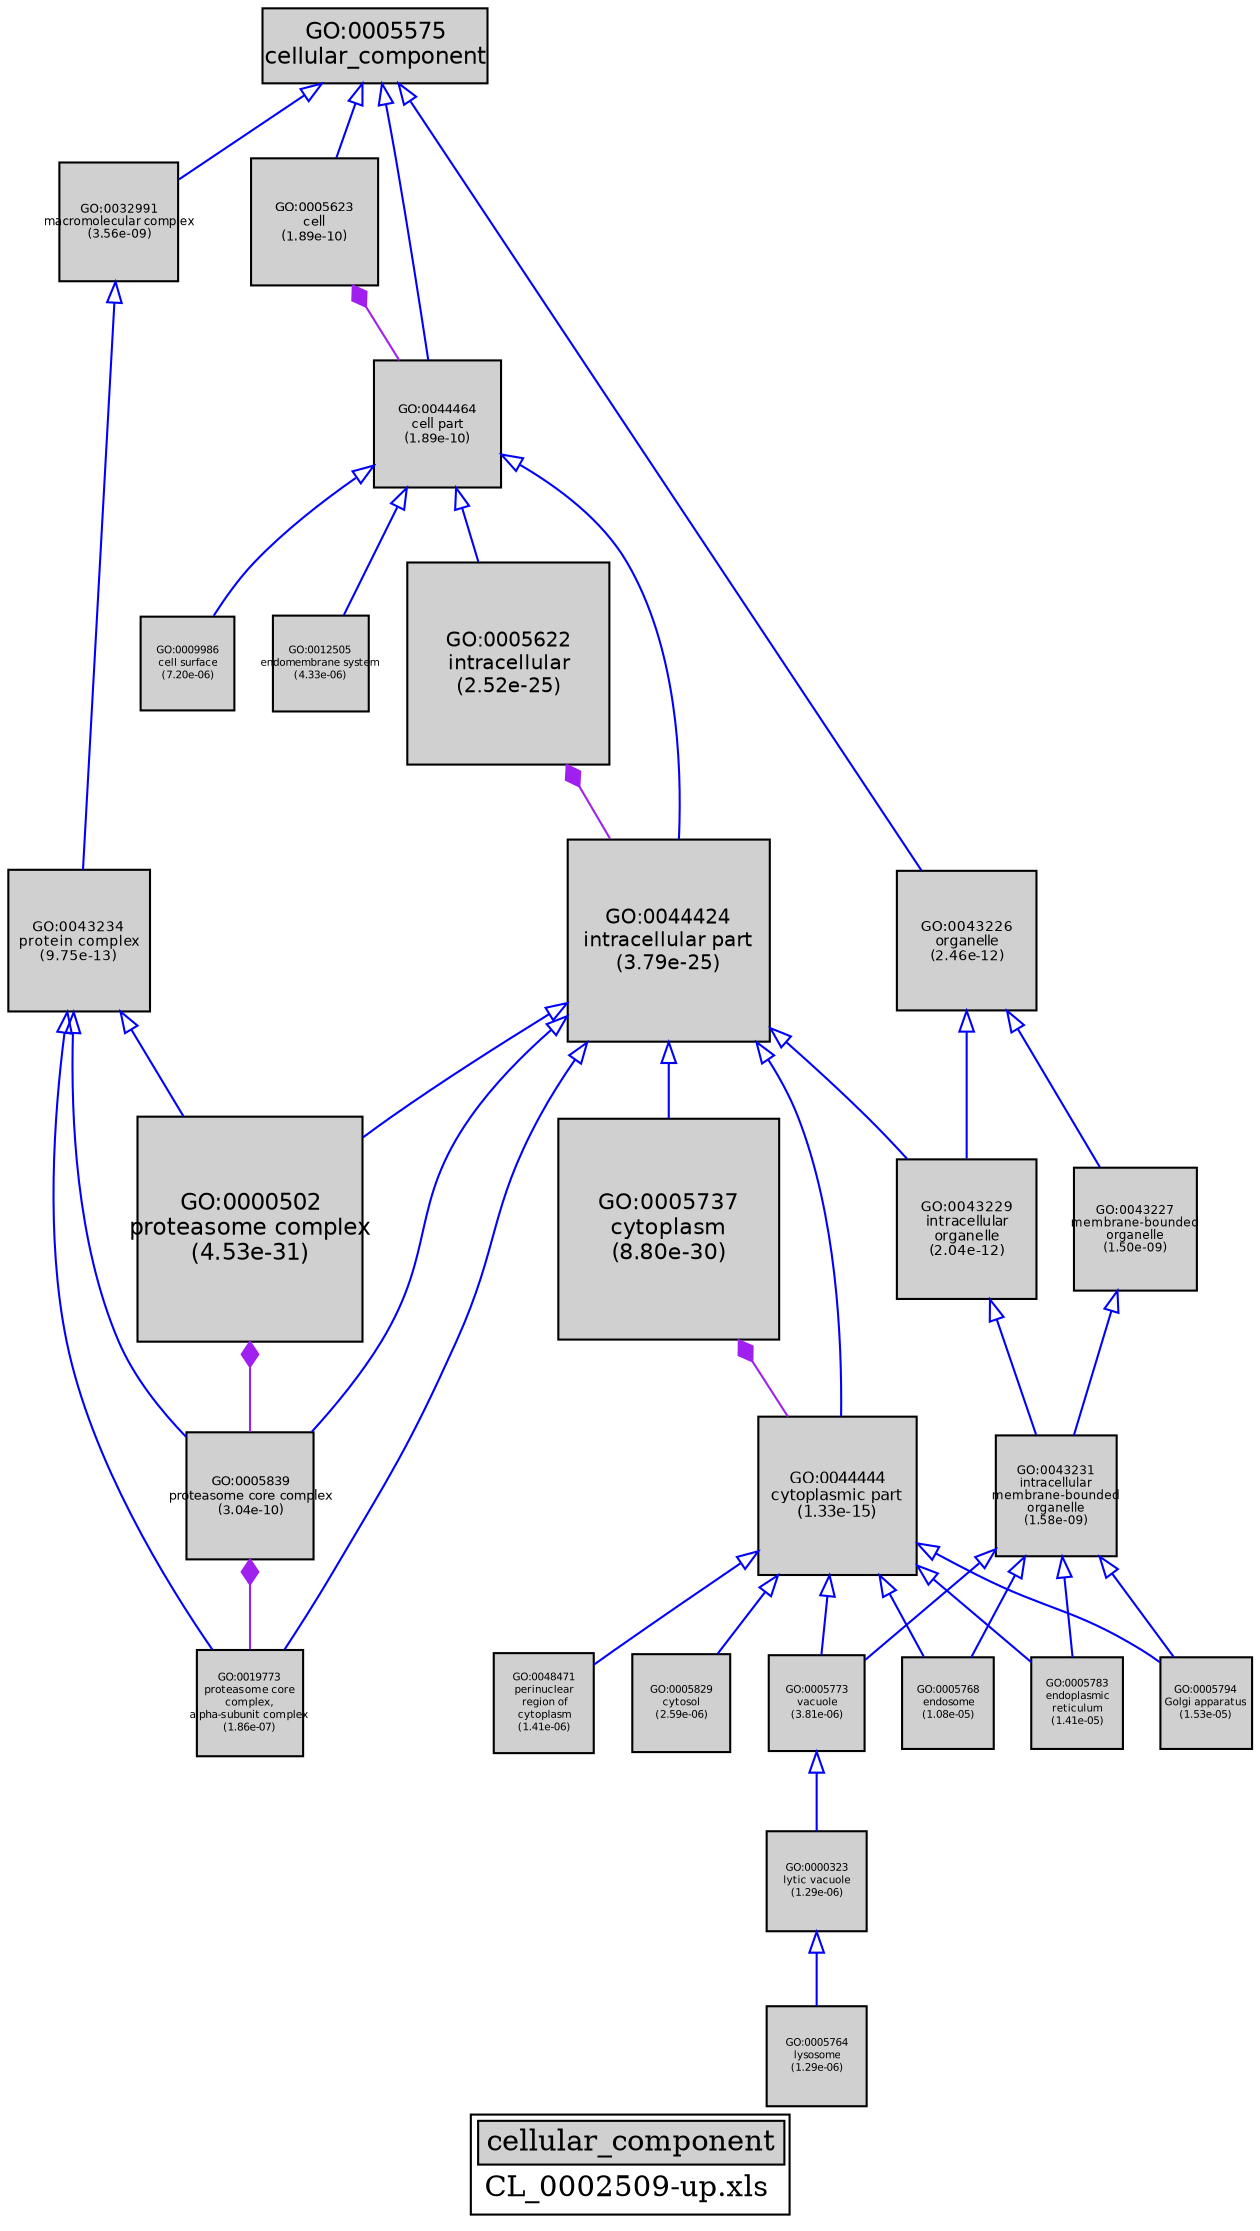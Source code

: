 digraph "cellular_component" {
graph [ bgcolor = "#FFFFFF", label = <<TABLE COLOR="black" BGCOLOR="white"><TR><TD COLSPAN="2" BGCOLOR="#D0D0D0"><FONT COLOR="black">cellular_component</FONT></TD></TR><TR><TD BORDER="0">CL_0002509-up.xls</TD></TR></TABLE>> ];
node [ fontname = "Helvetica" ];

subgraph "nodes" {

node [ style = "filled", fixedsize = "true", width = 1, shape = "box", fontsize = 9, fillcolor = "#D0D0D0", fontcolor = "black", color = "black" ];

"GO:0019773" [ URL = "#GO:0019773", label = <<TABLE BORDER="0"><TR><TD>GO:0019773<BR/>proteasome core<BR/>complex,<BR/>alpha-subunit complex<BR/>(1.86e-07)</TD></TR></TABLE>>, width = 0.711972326956, shape = "box", fontsize = 5.12620075409, height = 0.711972326956 ];
"GO:0032991" [ URL = "#GO:0032991", label = <<TABLE BORDER="0"><TR><TD>GO:0032991<BR/>macromolecular complex<BR/>(3.56e-09)</TD></TR></TABLE>>, width = 0.796031121517, shape = "box", fontsize = 5.73142407492, height = 0.796031121517 ];
"GO:0005623" [ URL = "#GO:0005623", label = <<TABLE BORDER="0"><TR><TD>GO:0005623<BR/>cell<BR/>(1.89e-10)</TD></TR></TABLE>>, width = 0.853156865329, shape = "box", fontsize = 6.14272943037, height = 0.853156865329 ];
"GO:0005622" [ URL = "#GO:0005622", label = <<TABLE BORDER="0"><TR><TD>GO:0005622<BR/>intracellular<BR/>(2.52e-25)</TD></TR></TABLE>>, width = 1.35125932634, shape = "box", fontsize = 9.72906714962, height = 1.35125932634 ];
"GO:0005575" [ URL = "#GO:0005575", label = <<TABLE BORDER="0"><TR><TD>GO:0005575<BR/>cellular_component</TD></TR></TABLE>>, width = 1.5, shape = "box", fontsize = 10.8 ];
"GO:0005764" [ URL = "#GO:0005764", label = <<TABLE BORDER="0"><TR><TD>GO:0005764<BR/>lysosome<BR/>(1.29e-06)</TD></TR></TABLE>>, width = 0.666812983604, shape = "box", fontsize = 5.0, height = 0.666812983604 ];
"GO:0043226" [ URL = "#GO:0043226", label = <<TABLE BORDER="0"><TR><TD>GO:0043226<BR/>organelle<BR/>(2.46e-12)</TD></TR></TABLE>>, width = 0.93109744333, shape = "box", fontsize = 6.70390159198, height = 0.93109744333 ];
"GO:0005783" [ URL = "#GO:0005783", label = <<TABLE BORDER="0"><TR><TD>GO:0005783<BR/>endoplasmic<BR/>reticulum<BR/>(1.41e-05)</TD></TR></TABLE>>, width = 0.606680516287, shape = "box", fontsize = 5.0, height = 0.606680516287 ];
"GO:0044424" [ URL = "#GO:0044424", label = <<TABLE BORDER="0"><TR><TD>GO:0044424<BR/>intracellular part<BR/>(3.79e-25)</TD></TR></TABLE>>, width = 1.34640775312, shape = "box", fontsize = 9.69413582245, height = 1.34640775312 ];
"GO:0043229" [ URL = "#GO:0043229", label = <<TABLE BORDER="0"><TR><TD>GO:0043229<BR/>intracellular<BR/>organelle<BR/>(2.04e-12)</TD></TR></TABLE>>, width = 0.934313291165, shape = "box", fontsize = 6.72705569639, height = 0.934313291165 ];
"GO:0005794" [ URL = "#GO:0005794", label = <<TABLE BORDER="0"><TR><TD>GO:0005794<BR/>Golgi apparatus<BR/>(1.53e-05)</TD></TR></TABLE>>, width = 0.604476705377, shape = "box", fontsize = 5.0, height = 0.604476705377 ];
"GO:0044444" [ URL = "#GO:0044444", label = <<TABLE BORDER="0"><TR><TD>GO:0044444<BR/>cytoplasmic part<BR/>(1.33e-15)</TD></TR></TABLE>>, width = 1.05266739312, shape = "box", fontsize = 7.57920523044, height = 1.05266739312 ];
"GO:0043234" [ URL = "#GO:0043234", label = <<TABLE BORDER="0"><TR><TD>GO:0043234<BR/>protein complex<BR/>(9.75e-13)</TD></TR></TABLE>>, width = 0.946915650044, shape = "box", fontsize = 6.81779268032, height = 0.946915650044 ];
"GO:0005829" [ URL = "#GO:0005829", label = <<TABLE BORDER="0"><TR><TD>GO:0005829<BR/>cytosol<BR/>(2.59e-06)</TD></TR></TABLE>>, width = 0.649915475022, shape = "box", fontsize = 5.0, height = 0.649915475022 ];
"GO:0044464" [ URL = "#GO:0044464", label = <<TABLE BORDER="0"><TR><TD>GO:0044464<BR/>cell part<BR/>(1.89e-10)</TD></TR></TABLE>>, width = 0.853156865329, shape = "box", fontsize = 6.14272943037, height = 0.853156865329 ];
"GO:0005773" [ URL = "#GO:0005773", label = <<TABLE BORDER="0"><TR><TD>GO:0005773<BR/>vacuole<BR/>(3.81e-06)</TD></TR></TABLE>>, width = 0.64036363351, shape = "box", fontsize = 5.0, height = 0.64036363351 ];
"GO:0005839" [ URL = "#GO:0005839", label = <<TABLE BORDER="0"><TR><TD>GO:0005839<BR/>proteasome core complex<BR/>(3.04e-10)</TD></TR></TABLE>>, width = 0.844148265402, shape = "box", fontsize = 6.07786751089, height = 0.844148265402 ];
"GO:0000502" [ URL = "#GO:0000502", label = <<TABLE BORDER="0"><TR><TD>GO:0000502<BR/>proteasome complex<BR/>(4.53e-31)</TD></TR></TABLE>>, width = 1.5, shape = "box", fontsize = 10.8, height = 1.5 ];
"GO:0005768" [ URL = "#GO:0005768", label = <<TABLE BORDER="0"><TR><TD>GO:0005768<BR/>endosome<BR/>(1.08e-05)</TD></TR></TABLE>>, width = 0.613712740495, shape = "box", fontsize = 5.0, height = 0.613712740495 ];
"GO:0043231" [ URL = "#GO:0043231", label = <<TABLE BORDER="0"><TR><TD>GO:0043231<BR/>intracellular<BR/>membrane-bounded<BR/>organelle<BR/>(1.58e-09)</TD></TR></TABLE>>, width = 0.812243101311, shape = "box", fontsize = 5.84815032944, height = 0.812243101311 ];
"GO:0009986" [ URL = "#GO:0009986", label = <<TABLE BORDER="0"><TR><TD>GO:0009986<BR/>cell surface<BR/>(7.20e-06)</TD></TR></TABLE>>, width = 0.624202595873, shape = "box", fontsize = 5.0, height = 0.624202595873 ];
"GO:0048471" [ URL = "#GO:0048471", label = <<TABLE BORDER="0"><TR><TD>GO:0048471<BR/>perinuclear<BR/>region of<BR/>cytoplasm<BR/>(1.41e-06)</TD></TR></TABLE>>, width = 0.664685976087, shape = "box", fontsize = 5.0, height = 0.664685976087 ];
"GO:0012505" [ URL = "#GO:0012505", label = <<TABLE BORDER="0"><TR><TD>GO:0012505<BR/>endomembrane system<BR/>(4.33e-06)</TD></TR></TABLE>>, width = 0.637142965179, shape = "box", fontsize = 5.0, height = 0.637142965179 ];
"GO:0043227" [ URL = "#GO:0043227", label = <<TABLE BORDER="0"><TR><TD>GO:0043227<BR/>membrane-bounded<BR/>organelle<BR/>(1.50e-09)</TD></TR></TABLE>>, width = 0.813314344478, shape = "box", fontsize = 5.85586328024, height = 0.813314344478 ];
"GO:0005737" [ URL = "#GO:0005737", label = <<TABLE BORDER="0"><TR><TD>GO:0005737<BR/>cytoplasm<BR/>(8.80e-30)</TD></TR></TABLE>>, width = 1.46796017858, shape = "box", fontsize = 10.5693132858, height = 1.46796017858 ];
"GO:0000323" [ URL = "#GO:0000323", label = <<TABLE BORDER="0"><TR><TD>GO:0000323<BR/>lytic vacuole<BR/>(1.29e-06)</TD></TR></TABLE>>, width = 0.666812983604, shape = "box", fontsize = 5.0, height = 0.666812983604 ];
}
subgraph "edges" {


edge [ dir = "back", weight = 1 ];
subgraph "regulates" {


edge [ color = "cyan", arrowtail = "none" ];
subgraph "positive" {


edge [ color = "green", arrowtail = "vee" ];
}
subgraph "negative" {


edge [ color = "red", arrowtail = "tee" ];
}
}
subgraph "part_of" {


edge [ color = "purple", arrowtail = "diamond", weight = 2.5 ];
"GO:0005839" -> "GO:0019773";
"GO:0005623" -> "GO:0044464";
"GO:0000502" -> "GO:0005839";
"GO:0005737" -> "GO:0044444";
"GO:0005622" -> "GO:0044424";
}
subgraph "is_a" {


edge [ color = "blue", arrowtail = "empty", weight = 5.0 ];
"GO:0043234" -> "GO:0000502";
"GO:0043227" -> "GO:0043231";
"GO:0044424" -> "GO:0000502";
"GO:0044444" -> "GO:0005783";
"GO:0043231" -> "GO:0005773";
"GO:0044444" -> "GO:0048471";
"GO:0005575" -> "GO:0032991";
"GO:0043231" -> "GO:0005768";
"GO:0005575" -> "GO:0043226";
"GO:0043231" -> "GO:0005794";
"GO:0043226" -> "GO:0043227";
"GO:0044424" -> "GO:0044444";
"GO:0032991" -> "GO:0043234";
"GO:0043231" -> "GO:0005783";
"GO:0044424" -> "GO:0043229";
"GO:0044464" -> "GO:0009986";
"GO:0000323" -> "GO:0005764";
"GO:0044464" -> "GO:0044424";
"GO:0005575" -> "GO:0005623";
"GO:0044464" -> "GO:0012505";
"GO:0044464" -> "GO:0005622";
"GO:0044424" -> "GO:0005839";
"GO:0043234" -> "GO:0019773";
"GO:0043229" -> "GO:0043231";
"GO:0043234" -> "GO:0005839";
"GO:0005575" -> "GO:0044464";
"GO:0044424" -> "GO:0019773";
"GO:0043226" -> "GO:0043229";
"GO:0044424" -> "GO:0005737";
"GO:0044444" -> "GO:0005768";
"GO:0044444" -> "GO:0005829";
"GO:0044444" -> "GO:0005773";
"GO:0005773" -> "GO:0000323";
"GO:0044444" -> "GO:0005794";
}
}
}
